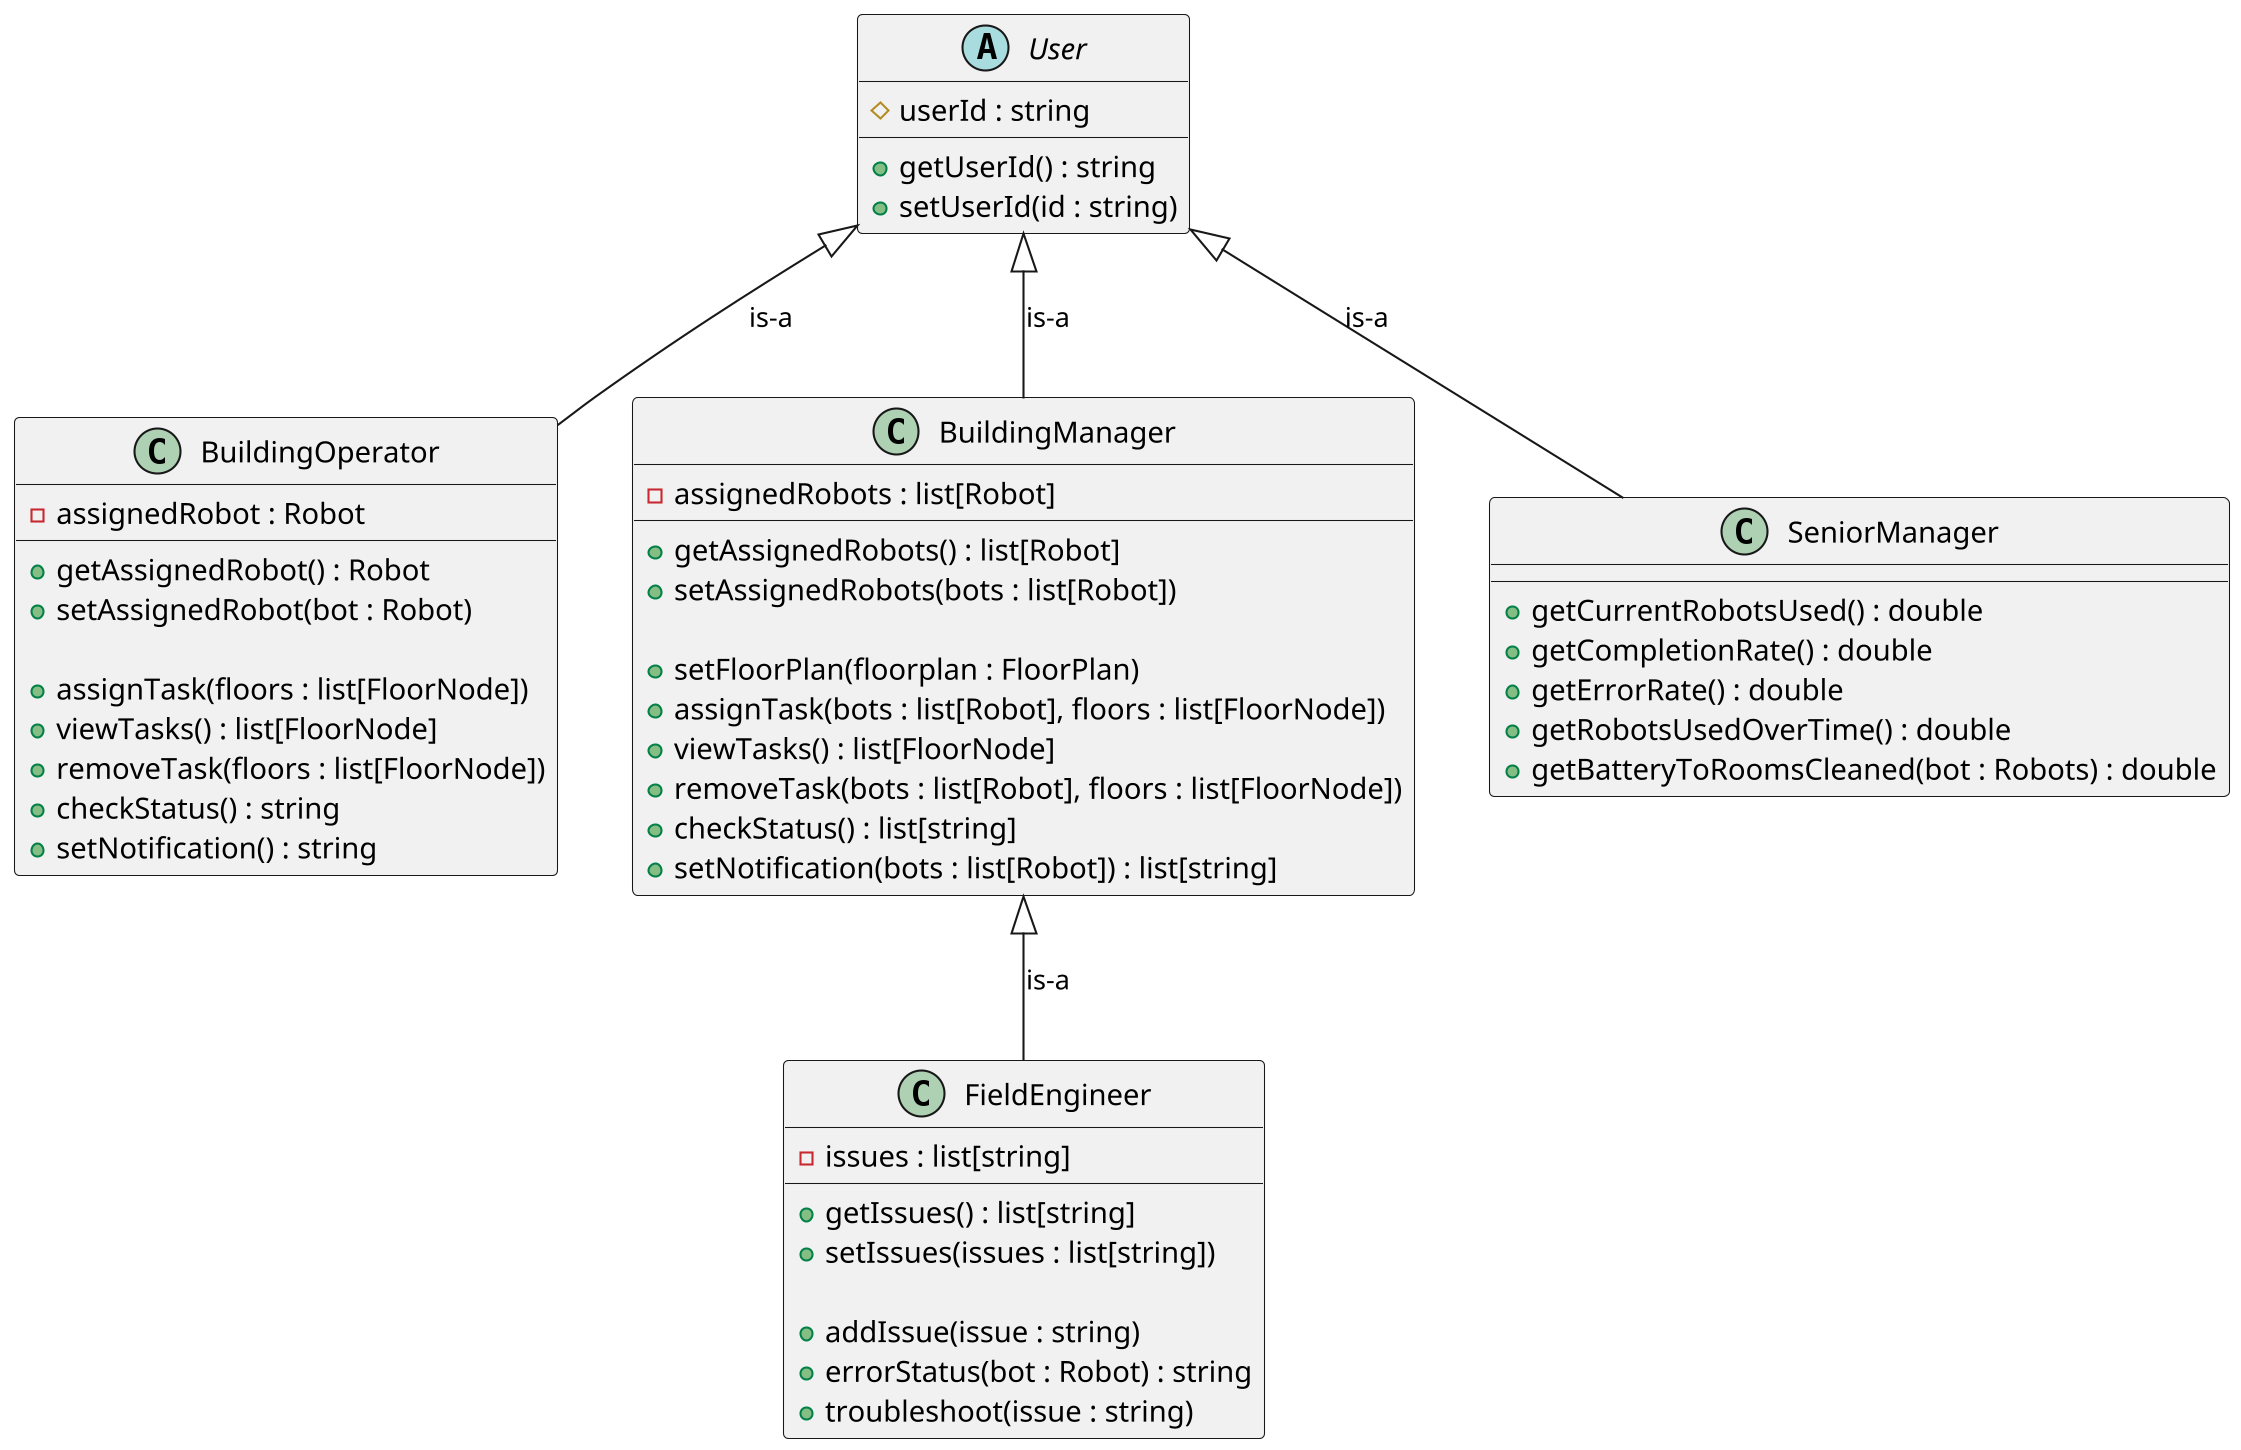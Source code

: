 @startuml Users
skinparam dpi 200
skinparam DefaultFontName Inconsolata
' To produce the UML png

abstract User {
    # userId : string

    + getUserId() : string
    + setUserId(id : string)
}

class BuildingOperator {
    - assignedRobot : Robot

    + getAssignedRobot() : Robot
    + setAssignedRobot(bot : Robot)

    + assignTask(floors : list[FloorNode])
    + viewTasks() : list[FloorNode]
    + removeTask(floors : list[FloorNode])
    + checkStatus() : string
    + setNotification() : string
}

class BuildingManager {
    - assignedRobots : list[Robot]

    + getAssignedRobots() : list[Robot]
    + setAssignedRobots(bots : list[Robot])

    + setFloorPlan(floorplan : FloorPlan)
    + assignTask(bots : list[Robot], floors : list[FloorNode])
    + viewTasks() : list[FloorNode]
    + removeTask(bots : list[Robot], floors : list[FloorNode])
    + checkStatus() : list[string]
    + setNotification(bots : list[Robot]) : list[string]
}

class SeniorManager {

    + getCurrentRobotsUsed() : double
    + getCompletionRate() : double
    + getErrorRate() : double
    + getRobotsUsedOverTime() : double
    + getBatteryToRoomsCleaned(bot : Robots) : double
}

class FieldEngineer {
    - issues : list[string]

    + getIssues() : list[string]
    + setIssues(issues : list[string])

    + addIssue(issue : string)
    + errorStatus(bot : Robot) : string
    + troubleshoot(issue : string)        

}

User <|-- BuildingOperator : is-a
User <|-- BuildingManager : is-a
BuildingManager <|-- FieldEngineer : is-a
User <|-- SeniorManager : is-a

@enduml